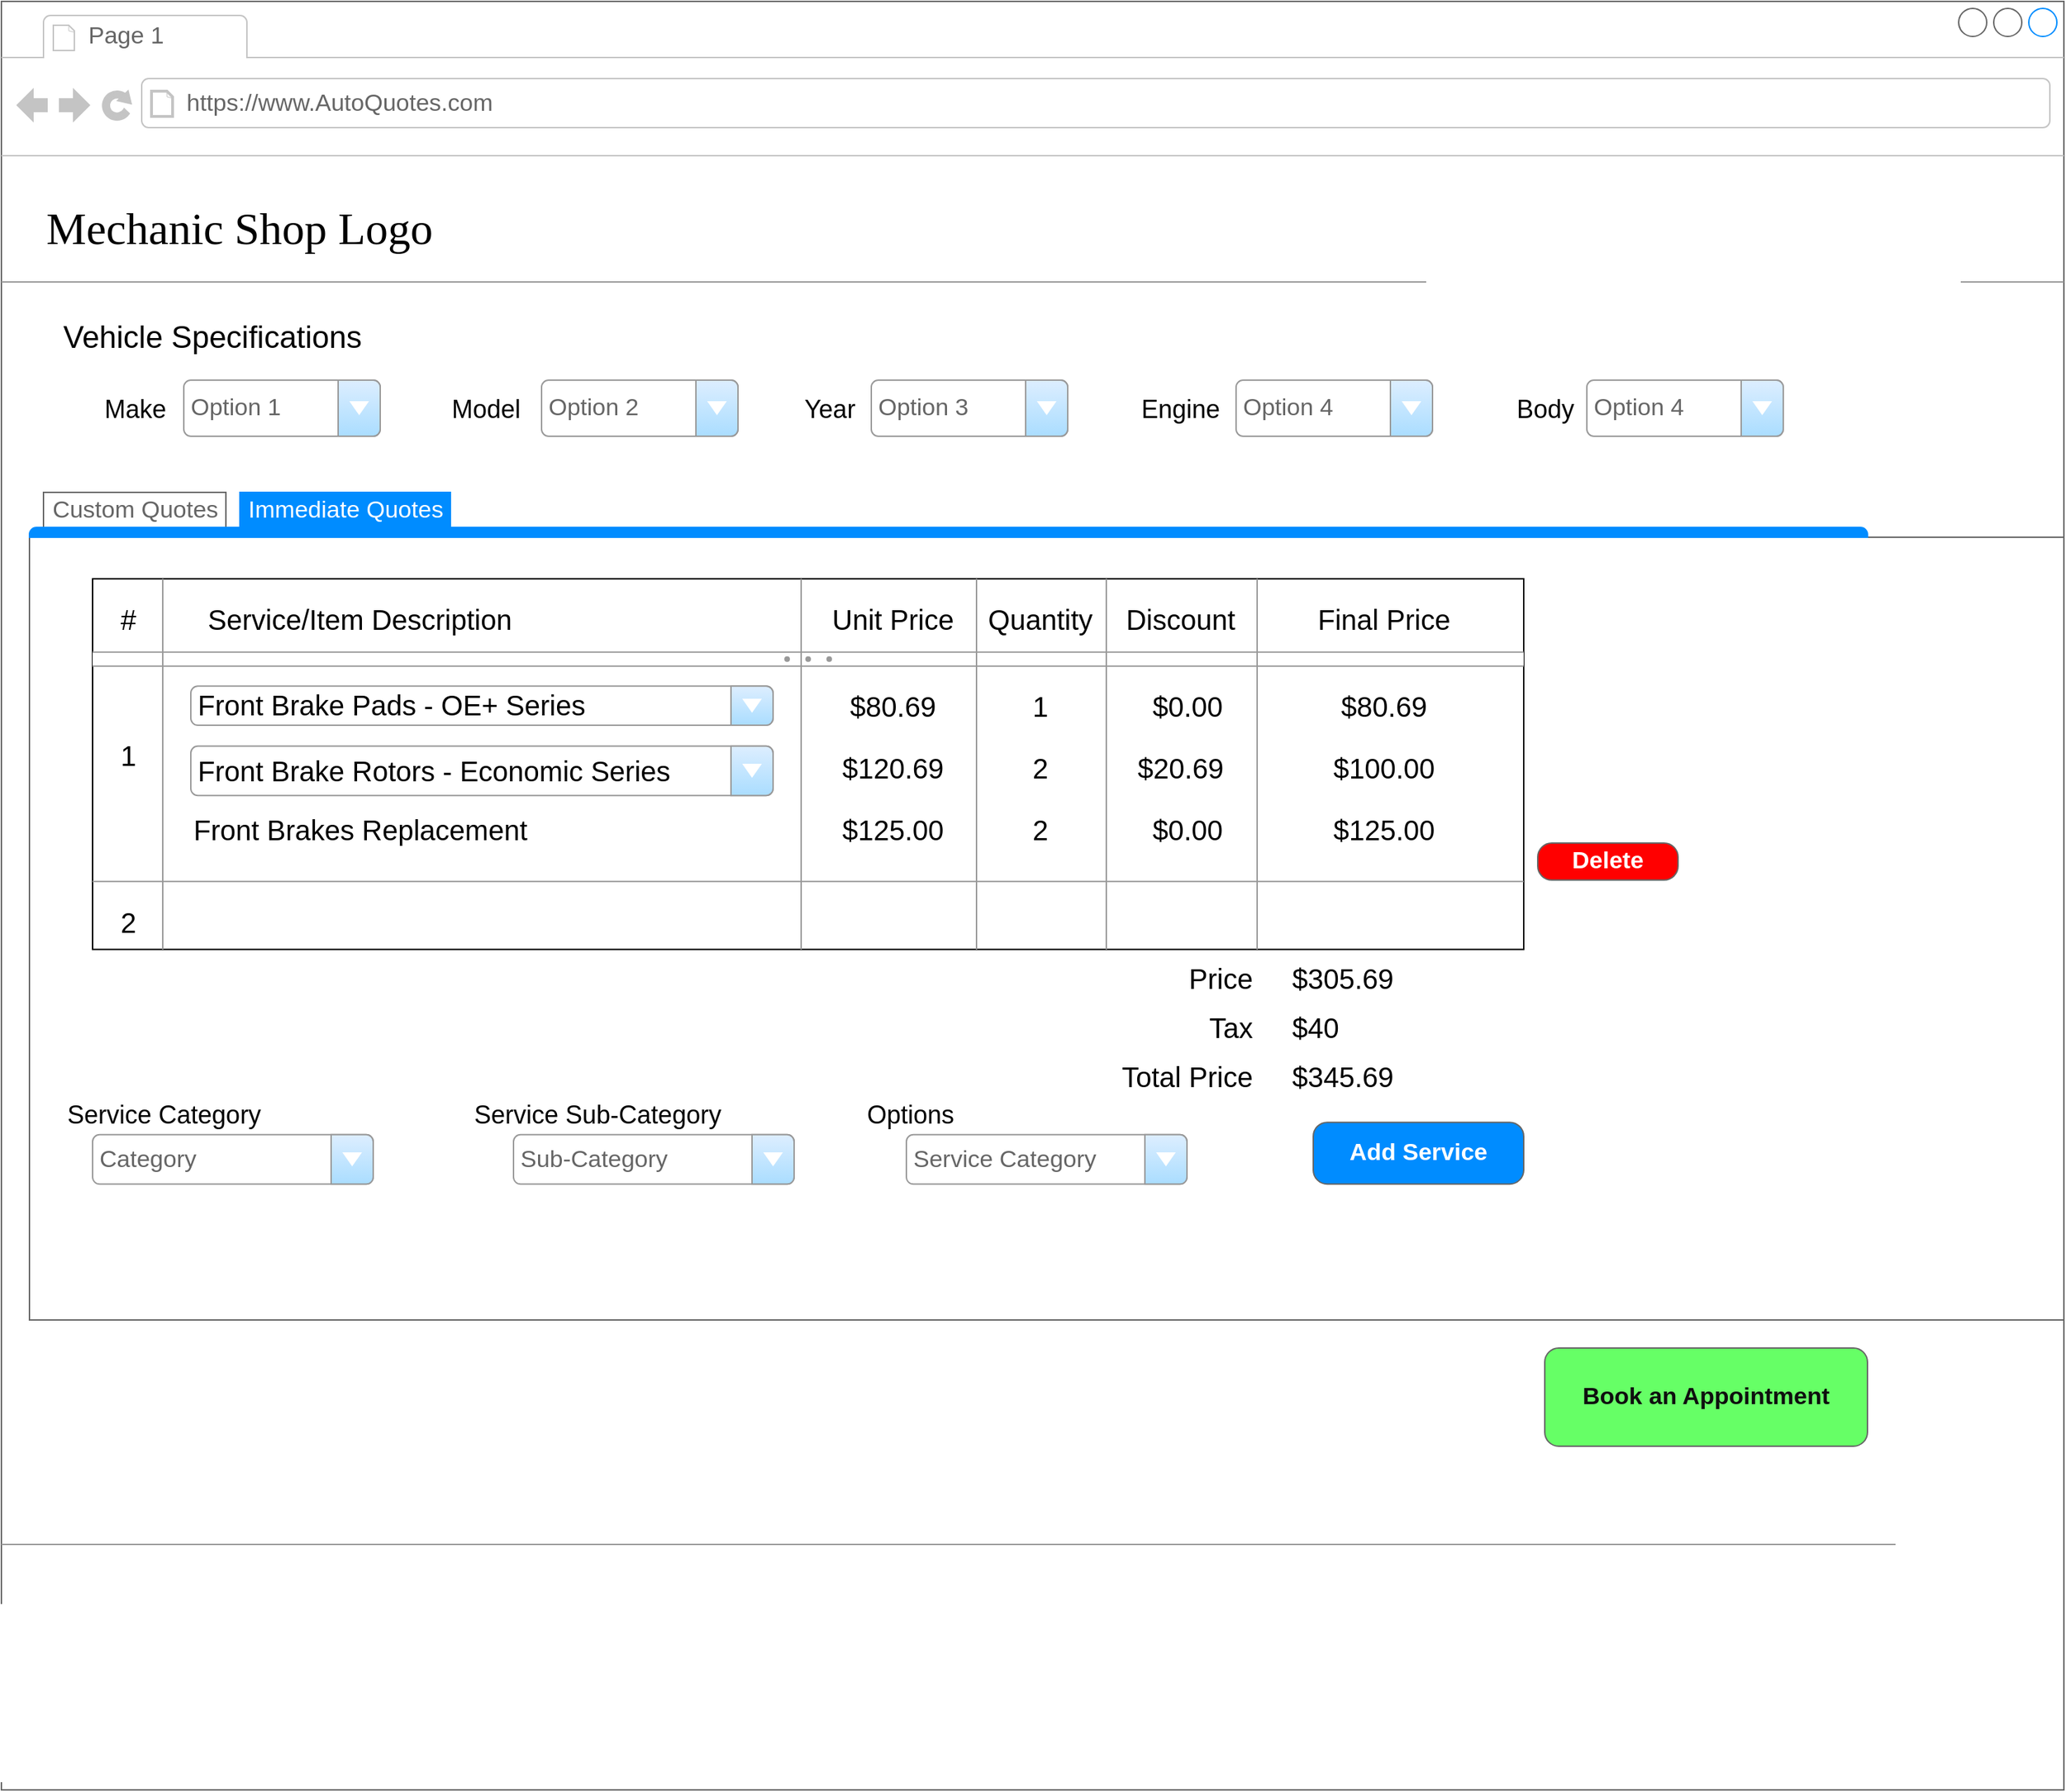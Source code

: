 <mxfile version="20.2.3" type="device"><diagram name="Page-1" id="2cc2dc42-3aac-f2a9-1cec-7a8b7cbee084"><mxGraphModel dx="1230" dy="947" grid="1" gridSize="10" guides="1" tooltips="1" connect="1" arrows="1" fold="1" page="1" pageScale="1" pageWidth="1100" pageHeight="850" background="none" math="0" shadow="0"><root><mxCell id="0"/><mxCell id="1" parent="0"/><mxCell id="c4qhaEigQeH4QyrQK3di-1" value="&lt;span style=&quot;color: rgba(0, 0, 0, 0); font-family: monospace; font-size: 0px;&quot;&gt;%3CmxGraphModel%3E%3Croot%3E%3CmxCell%20id%3D%220%22%2F%3E%3CmxCell%20id%3D%221%22%20parent%3D%220%22%2F%3E%3CmxCell%20id%3D%222%22%20value%3D%22Price%22%20style%3D%22text%3Bhtml%3D1%3Balign%3Dcenter%3BverticalAlign%3Dmiddle%3Bresizable%3D0%3Bpoints%3D%5B%5D%3Bautosize%3D1%3BstrokeColor%3Dnone%3BfillColor%3Dnone%3BfontSize%3D20%3B%22%20vertex%3D%221%22%20parent%3D%221%22%3E%3CmxGeometry%20x%3D%22770%22%20y%3D%22780%22%20width%3D%2270%22%20height%3D%2240%22%20as%3D%22geometry%22%2F%3E%3C%2FmxCell%3E%3C%2Froot%3E%3C%2FmxGraphModel%3E&lt;/span&gt;" style="strokeWidth=1;shadow=0;dashed=0;align=left;html=1;shape=mxgraph.mockup.containers.browserWindow;rSize=0;strokeColor=#666666;mainText=,;recursiveResize=0;rounded=0;labelBackgroundColor=none;fontFamily=Verdana;fontSize=12" parent="1" vertex="1"><mxGeometry x="30" y="20" width="1470" height="1275" as="geometry"/></mxCell><mxCell id="c4qhaEigQeH4QyrQK3di-2" value="Page 1" style="strokeWidth=1;shadow=0;dashed=0;align=center;html=1;shape=mxgraph.mockup.containers.anchor;fontSize=17;fontColor=#666666;align=left;" parent="c4qhaEigQeH4QyrQK3di-1" vertex="1"><mxGeometry x="60" y="12" width="110" height="26" as="geometry"/></mxCell><mxCell id="c4qhaEigQeH4QyrQK3di-3" value="https://www.AutoQuotes.com" style="strokeWidth=1;shadow=0;dashed=0;align=center;html=1;shape=mxgraph.mockup.containers.anchor;rSize=0;fontSize=17;fontColor=#666666;align=left;" parent="c4qhaEigQeH4QyrQK3di-1" vertex="1"><mxGeometry x="130" y="60" width="250" height="26" as="geometry"/></mxCell><mxCell id="c4qhaEigQeH4QyrQK3di-4" value="&lt;font style=&quot;font-size: 32px;&quot;&gt;Mechanic Shop Logo&lt;/font&gt;" style="text;html=1;points=[];align=left;verticalAlign=top;spacingTop=-4;fontSize=30;fontFamily=Verdana" parent="c4qhaEigQeH4QyrQK3di-1" vertex="1"><mxGeometry x="30" y="140" width="340" height="50" as="geometry"/></mxCell><mxCell id="c4qhaEigQeH4QyrQK3di-5" value="" style="verticalLabelPosition=bottom;shadow=0;dashed=0;align=center;html=1;verticalAlign=top;strokeWidth=1;shape=mxgraph.mockup.markup.line;strokeColor=#999999;rounded=0;labelBackgroundColor=none;fillColor=#ffffff;fontFamily=Verdana;fontSize=12;fontColor=#000000;" parent="c4qhaEigQeH4QyrQK3di-1" vertex="1"><mxGeometry y="190" width="1470" height="20" as="geometry"/></mxCell><mxCell id="c4qhaEigQeH4QyrQK3di-6" value="" style="verticalLabelPosition=bottom;shadow=0;dashed=0;align=center;html=1;verticalAlign=top;strokeWidth=1;shape=mxgraph.mockup.markup.line;strokeColor=#999999;rounded=0;labelBackgroundColor=none;fillColor=#ffffff;fontFamily=Verdana;fontSize=12;fontColor=#000000;" parent="c4qhaEigQeH4QyrQK3di-1" vertex="1"><mxGeometry y="1090" width="1350" height="20" as="geometry"/></mxCell><mxCell id="c4qhaEigQeH4QyrQK3di-26" value="Option 1" style="strokeWidth=1;shadow=0;dashed=0;align=center;html=1;shape=mxgraph.mockup.forms.comboBox;strokeColor=#999999;fillColor=#ddeeff;align=left;fillColor2=#aaddff;mainText=;fontColor=#666666;fontSize=17;spacingLeft=3;" parent="c4qhaEigQeH4QyrQK3di-1" vertex="1"><mxGeometry x="130" y="270" width="140" height="40" as="geometry"/></mxCell><mxCell id="c4qhaEigQeH4QyrQK3di-27" value="&lt;font style=&quot;font-size: 22px;&quot;&gt;Vehicle Specifications&lt;/font&gt;" style="text;html=1;align=center;verticalAlign=middle;resizable=0;points=[];autosize=1;strokeColor=none;fillColor=none;" parent="c4qhaEigQeH4QyrQK3di-1" vertex="1"><mxGeometry x="30" y="220" width="240" height="40" as="geometry"/></mxCell><mxCell id="c4qhaEigQeH4QyrQK3di-28" value="&lt;font style=&quot;font-size: 18px;&quot;&gt;Make&lt;/font&gt;" style="text;html=1;align=center;verticalAlign=middle;resizable=0;points=[];autosize=1;strokeColor=none;fillColor=none;fontSize=22;" parent="c4qhaEigQeH4QyrQK3di-1" vertex="1"><mxGeometry x="60" y="270" width="70" height="40" as="geometry"/></mxCell><mxCell id="c4qhaEigQeH4QyrQK3di-29" value="&lt;font style=&quot;font-size: 18px;&quot;&gt;Model&lt;/font&gt;" style="text;html=1;align=center;verticalAlign=middle;resizable=0;points=[];autosize=1;strokeColor=none;fillColor=none;fontSize=22;" parent="c4qhaEigQeH4QyrQK3di-1" vertex="1"><mxGeometry x="310" y="270" width="70" height="40" as="geometry"/></mxCell><mxCell id="c4qhaEigQeH4QyrQK3di-31" value="Option 2" style="strokeWidth=1;shadow=0;dashed=0;align=center;html=1;shape=mxgraph.mockup.forms.comboBox;strokeColor=#999999;fillColor=#ddeeff;align=left;fillColor2=#aaddff;mainText=;fontColor=#666666;fontSize=17;spacingLeft=3;" parent="c4qhaEigQeH4QyrQK3di-1" vertex="1"><mxGeometry x="385" y="270" width="140" height="40" as="geometry"/></mxCell><mxCell id="c4qhaEigQeH4QyrQK3di-32" value="&lt;span style=&quot;font-size: 18px;&quot;&gt;Year&lt;/span&gt;" style="text;html=1;align=center;verticalAlign=middle;resizable=0;points=[];autosize=1;strokeColor=none;fillColor=none;fontSize=22;" parent="c4qhaEigQeH4QyrQK3di-1" vertex="1"><mxGeometry x="560" y="270" width="60" height="40" as="geometry"/></mxCell><mxCell id="c4qhaEigQeH4QyrQK3di-33" value="Option 3" style="strokeWidth=1;shadow=0;dashed=0;align=center;html=1;shape=mxgraph.mockup.forms.comboBox;strokeColor=#999999;fillColor=#ddeeff;align=left;fillColor2=#aaddff;mainText=;fontColor=#666666;fontSize=17;spacingLeft=3;" parent="c4qhaEigQeH4QyrQK3di-1" vertex="1"><mxGeometry x="620" y="270" width="140" height="40" as="geometry"/></mxCell><mxCell id="c4qhaEigQeH4QyrQK3di-34" value="&lt;span style=&quot;font-size: 18px;&quot;&gt;Engine&lt;/span&gt;" style="text;html=1;align=center;verticalAlign=middle;resizable=0;points=[];autosize=1;strokeColor=none;fillColor=none;fontSize=22;" parent="c4qhaEigQeH4QyrQK3di-1" vertex="1"><mxGeometry x="800" y="270" width="80" height="40" as="geometry"/></mxCell><mxCell id="c4qhaEigQeH4QyrQK3di-35" value="Option 4" style="strokeWidth=1;shadow=0;dashed=0;align=center;html=1;shape=mxgraph.mockup.forms.comboBox;strokeColor=#999999;fillColor=#ddeeff;align=left;fillColor2=#aaddff;mainText=;fontColor=#666666;fontSize=17;spacingLeft=3;" parent="c4qhaEigQeH4QyrQK3di-1" vertex="1"><mxGeometry x="880" y="270" width="140" height="40" as="geometry"/></mxCell><mxCell id="c4qhaEigQeH4QyrQK3di-36" value="&lt;span style=&quot;font-size: 18px;&quot;&gt;Body&lt;/span&gt;" style="text;html=1;align=center;verticalAlign=middle;resizable=0;points=[];autosize=1;strokeColor=none;fillColor=none;fontSize=22;" parent="c4qhaEigQeH4QyrQK3di-1" vertex="1"><mxGeometry x="1070" y="270" width="60" height="40" as="geometry"/></mxCell><mxCell id="c4qhaEigQeH4QyrQK3di-37" value="Option 4" style="strokeWidth=1;shadow=0;dashed=0;align=center;html=1;shape=mxgraph.mockup.forms.comboBox;strokeColor=#999999;fillColor=#ddeeff;align=left;fillColor2=#aaddff;mainText=;fontColor=#666666;fontSize=17;spacingLeft=3;" parent="c4qhaEigQeH4QyrQK3di-1" vertex="1"><mxGeometry x="1130" y="270" width="140" height="40" as="geometry"/></mxCell><mxCell id="c4qhaEigQeH4QyrQK3di-155" value="" style="strokeWidth=1;shadow=0;dashed=0;align=center;html=1;shape=mxgraph.mockup.containers.marginRect2;rectMarginTop=32;strokeColor=#666666;gradientColor=none;fontSize=20;" parent="c4qhaEigQeH4QyrQK3di-1" vertex="1"><mxGeometry x="20" y="350" width="1450" height="590" as="geometry"/></mxCell><mxCell id="c4qhaEigQeH4QyrQK3di-156" value="Custom Quotes" style="strokeColor=inherit;fillColor=inherit;gradientColor=inherit;strokeWidth=1;shadow=0;dashed=0;align=center;html=1;shape=mxgraph.mockup.containers.rrect;rSize=0;fontSize=17;fontColor=#666666;gradientColor=none;" parent="c4qhaEigQeH4QyrQK3di-155" vertex="1"><mxGeometry width="130" height="25" relative="1" as="geometry"><mxPoint x="10" as="offset"/></mxGeometry></mxCell><mxCell id="c4qhaEigQeH4QyrQK3di-157" value="Immediate Quotes" style="strokeWidth=1;shadow=0;dashed=0;align=center;html=1;shape=mxgraph.mockup.containers.rrect;rSize=0;fontSize=17;fontColor=#ffffff;strokeColor=#008cff;fillColor=#008cff;" parent="c4qhaEigQeH4QyrQK3di-155" vertex="1"><mxGeometry width="150" height="25" relative="1" as="geometry"><mxPoint x="150" as="offset"/></mxGeometry></mxCell><mxCell id="c4qhaEigQeH4QyrQK3di-159" value="" style="strokeWidth=1;shadow=0;dashed=0;align=center;html=1;shape=mxgraph.mockup.containers.topButton;rSize=5;strokeColor=#008cff;fillColor=#008cff;gradientColor=none;resizeWidth=1;movable=0;deletable=1;fontSize=20;" parent="c4qhaEigQeH4QyrQK3di-155" vertex="1"><mxGeometry width="1310" height="7" relative="1" as="geometry"><mxPoint y="25" as="offset"/></mxGeometry></mxCell><mxCell id="c4qhaEigQeH4QyrQK3di-91" value="" style="rounded=0;whiteSpace=wrap;html=1;fontSize=20;" parent="c4qhaEigQeH4QyrQK3di-155" vertex="1"><mxGeometry x="45" y="61.642" width="1020" height="264.179" as="geometry"/></mxCell><mxCell id="c4qhaEigQeH4QyrQK3di-99" value="" style="verticalLabelPosition=bottom;shadow=0;dashed=0;align=center;html=1;verticalAlign=top;strokeWidth=1;shape=mxgraph.mockup.forms.splitter;strokeColor=#999999;fontSize=20;" parent="c4qhaEigQeH4QyrQK3di-155" vertex="1"><mxGeometry x="45" y="114.478" width="1020" height="8.806" as="geometry"/></mxCell><mxCell id="c4qhaEigQeH4QyrQK3di-100" value="&lt;font style=&quot;font-size: 20px;&quot;&gt;#&lt;/font&gt;" style="text;html=1;align=center;verticalAlign=middle;resizable=0;points=[];autosize=1;strokeColor=none;fillColor=none;fontSize=20;" parent="c4qhaEigQeH4QyrQK3di-155" vertex="1"><mxGeometry x="55" y="70.448" width="30" height="40" as="geometry"/></mxCell><mxCell id="c4qhaEigQeH4QyrQK3di-101" value="" style="verticalLabelPosition=bottom;shadow=0;dashed=0;align=center;html=1;verticalAlign=top;strokeWidth=1;shape=mxgraph.mockup.markup.line;strokeColor=#999999;direction=north;fontSize=20;" parent="c4qhaEigQeH4QyrQK3di-155" vertex="1"><mxGeometry x="85" y="61.642" width="20" height="264.179" as="geometry"/></mxCell><mxCell id="c4qhaEigQeH4QyrQK3di-102" value="Service/Item Description" style="text;html=1;align=center;verticalAlign=middle;resizable=0;points=[];autosize=1;strokeColor=none;fillColor=none;fontSize=20;" parent="c4qhaEigQeH4QyrQK3di-155" vertex="1"><mxGeometry x="115" y="70.448" width="240" height="40" as="geometry"/></mxCell><mxCell id="c4qhaEigQeH4QyrQK3di-103" value="" style="verticalLabelPosition=bottom;shadow=0;dashed=0;align=center;html=1;verticalAlign=top;strokeWidth=1;shape=mxgraph.mockup.markup.line;strokeColor=#999999;direction=north;fontSize=20;" parent="c4qhaEigQeH4QyrQK3di-155" vertex="1"><mxGeometry x="540" y="61.642" width="20" height="264.179" as="geometry"/></mxCell><mxCell id="c4qhaEigQeH4QyrQK3di-104" value="Unit Price" style="text;html=1;align=center;verticalAlign=middle;resizable=0;points=[];autosize=1;strokeColor=none;fillColor=none;fontSize=20;" parent="c4qhaEigQeH4QyrQK3di-155" vertex="1"><mxGeometry x="560" y="70.448" width="110" height="40" as="geometry"/></mxCell><mxCell id="c4qhaEigQeH4QyrQK3di-105" value="" style="verticalLabelPosition=bottom;shadow=0;dashed=0;align=center;html=1;verticalAlign=top;strokeWidth=1;shape=mxgraph.mockup.markup.line;strokeColor=#999999;direction=north;fontSize=20;" parent="c4qhaEigQeH4QyrQK3di-155" vertex="1"><mxGeometry x="665" y="61.642" width="20" height="264.179" as="geometry"/></mxCell><mxCell id="c4qhaEigQeH4QyrQK3di-106" value="Quantity" style="text;html=1;align=center;verticalAlign=middle;resizable=0;points=[];autosize=1;strokeColor=none;fillColor=none;fontSize=20;" parent="c4qhaEigQeH4QyrQK3di-155" vertex="1"><mxGeometry x="670" y="70.448" width="100" height="40" as="geometry"/></mxCell><mxCell id="c4qhaEigQeH4QyrQK3di-107" value="" style="verticalLabelPosition=bottom;shadow=0;dashed=0;align=center;html=1;verticalAlign=top;strokeWidth=1;shape=mxgraph.mockup.markup.line;strokeColor=#999999;direction=north;fontSize=20;" parent="c4qhaEigQeH4QyrQK3di-155" vertex="1"><mxGeometry x="757.5" y="61.642" width="20" height="264.179" as="geometry"/></mxCell><mxCell id="c4qhaEigQeH4QyrQK3di-108" value="Discount" style="text;html=1;align=center;verticalAlign=middle;resizable=0;points=[];autosize=1;strokeColor=none;fillColor=none;fontSize=20;" parent="c4qhaEigQeH4QyrQK3di-155" vertex="1"><mxGeometry x="770" y="70.448" width="100" height="40" as="geometry"/></mxCell><mxCell id="c4qhaEigQeH4QyrQK3di-109" value="" style="verticalLabelPosition=bottom;shadow=0;dashed=0;align=center;html=1;verticalAlign=top;strokeWidth=1;shape=mxgraph.mockup.markup.line;strokeColor=#999999;direction=north;fontSize=20;" parent="c4qhaEigQeH4QyrQK3di-155" vertex="1"><mxGeometry x="865" y="61.642" width="20" height="264.179" as="geometry"/></mxCell><mxCell id="c4qhaEigQeH4QyrQK3di-110" value="Final Price" style="text;html=1;align=center;verticalAlign=middle;resizable=0;points=[];autosize=1;strokeColor=none;fillColor=none;fontSize=20;" parent="c4qhaEigQeH4QyrQK3di-155" vertex="1"><mxGeometry x="905" y="70.448" width="120" height="40" as="geometry"/></mxCell><mxCell id="c4qhaEigQeH4QyrQK3di-111" value="1" style="text;html=1;align=center;verticalAlign=middle;resizable=0;points=[];autosize=1;strokeColor=none;fillColor=none;fontSize=20;" parent="c4qhaEigQeH4QyrQK3di-155" vertex="1"><mxGeometry x="55" y="167.313" width="30" height="40" as="geometry"/></mxCell><mxCell id="c4qhaEigQeH4QyrQK3di-114" value="Front Brakes Replacement" style="text;html=1;align=left;verticalAlign=middle;resizable=0;points=[];autosize=1;strokeColor=none;fillColor=none;fontSize=20;" parent="c4qhaEigQeH4QyrQK3di-155" vertex="1"><mxGeometry x="115" y="220.149" width="260" height="40" as="geometry"/></mxCell><mxCell id="c4qhaEigQeH4QyrQK3di-115" value="$80.69" style="text;html=1;align=center;verticalAlign=middle;resizable=0;points=[];autosize=1;strokeColor=none;fillColor=none;fontSize=20;" parent="c4qhaEigQeH4QyrQK3di-155" vertex="1"><mxGeometry x="575" y="132.09" width="80" height="40" as="geometry"/></mxCell><mxCell id="c4qhaEigQeH4QyrQK3di-116" value="$120.69" style="text;html=1;align=center;verticalAlign=middle;resizable=0;points=[];autosize=1;strokeColor=none;fillColor=none;fontSize=20;" parent="c4qhaEigQeH4QyrQK3di-155" vertex="1"><mxGeometry x="565" y="176.119" width="100" height="40" as="geometry"/></mxCell><mxCell id="c4qhaEigQeH4QyrQK3di-117" value="$125.00" style="text;html=1;align=center;verticalAlign=middle;resizable=0;points=[];autosize=1;strokeColor=none;fillColor=none;fontSize=20;" parent="c4qhaEigQeH4QyrQK3di-155" vertex="1"><mxGeometry x="565" y="220.149" width="100" height="40" as="geometry"/></mxCell><mxCell id="c4qhaEigQeH4QyrQK3di-118" value="1" style="text;html=1;align=center;verticalAlign=middle;resizable=0;points=[];autosize=1;strokeColor=none;fillColor=none;fontSize=20;" parent="c4qhaEigQeH4QyrQK3di-155" vertex="1"><mxGeometry x="705" y="132.09" width="30" height="40" as="geometry"/></mxCell><mxCell id="c4qhaEigQeH4QyrQK3di-119" value="2" style="text;html=1;align=center;verticalAlign=middle;resizable=0;points=[];autosize=1;strokeColor=none;fillColor=none;fontSize=20;" parent="c4qhaEigQeH4QyrQK3di-155" vertex="1"><mxGeometry x="705" y="176.119" width="30" height="40" as="geometry"/></mxCell><mxCell id="c4qhaEigQeH4QyrQK3di-120" value="2" style="text;html=1;align=center;verticalAlign=middle;resizable=0;points=[];autosize=1;strokeColor=none;fillColor=none;fontSize=20;" parent="c4qhaEigQeH4QyrQK3di-155" vertex="1"><mxGeometry x="705" y="220.149" width="30" height="40" as="geometry"/></mxCell><mxCell id="c4qhaEigQeH4QyrQK3di-121" value="$0.00" style="text;html=1;align=center;verticalAlign=middle;resizable=0;points=[];autosize=1;strokeColor=none;fillColor=none;fontSize=20;" parent="c4qhaEigQeH4QyrQK3di-155" vertex="1"><mxGeometry x="790" y="132.09" width="70" height="40" as="geometry"/></mxCell><mxCell id="c4qhaEigQeH4QyrQK3di-122" value="$20.69" style="text;html=1;align=center;verticalAlign=middle;resizable=0;points=[];autosize=1;strokeColor=none;fillColor=none;fontSize=20;" parent="c4qhaEigQeH4QyrQK3di-155" vertex="1"><mxGeometry x="780" y="176.119" width="80" height="40" as="geometry"/></mxCell><mxCell id="c4qhaEigQeH4QyrQK3di-123" value="$0.00" style="text;html=1;align=center;verticalAlign=middle;resizable=0;points=[];autosize=1;strokeColor=none;fillColor=none;fontSize=20;" parent="c4qhaEigQeH4QyrQK3di-155" vertex="1"><mxGeometry x="790" y="220.149" width="70" height="40" as="geometry"/></mxCell><mxCell id="c4qhaEigQeH4QyrQK3di-124" value="$80.69" style="text;html=1;align=center;verticalAlign=middle;resizable=0;points=[];autosize=1;strokeColor=none;fillColor=none;fontSize=20;" parent="c4qhaEigQeH4QyrQK3di-155" vertex="1"><mxGeometry x="925" y="132.09" width="80" height="40" as="geometry"/></mxCell><mxCell id="c4qhaEigQeH4QyrQK3di-125" value="$100.00" style="text;html=1;align=center;verticalAlign=middle;resizable=0;points=[];autosize=1;strokeColor=none;fillColor=none;fontSize=20;" parent="c4qhaEigQeH4QyrQK3di-155" vertex="1"><mxGeometry x="915" y="176.119" width="100" height="40" as="geometry"/></mxCell><mxCell id="c4qhaEigQeH4QyrQK3di-126" value="$125.00" style="text;html=1;align=center;verticalAlign=middle;resizable=0;points=[];autosize=1;strokeColor=none;fillColor=none;fontSize=20;" parent="c4qhaEigQeH4QyrQK3di-155" vertex="1"><mxGeometry x="915" y="220.149" width="100" height="40" as="geometry"/></mxCell><mxCell id="c4qhaEigQeH4QyrQK3di-131" value="&lt;span style=&quot;color: rgb(0, 0, 0); font-size: 20px;&quot;&gt;Front Brake Pads - OE+ Series&lt;/span&gt;" style="strokeWidth=1;shadow=0;dashed=0;align=center;html=1;shape=mxgraph.mockup.forms.comboBox;strokeColor=#999999;fillColor=#ddeeff;align=left;fillColor2=#aaddff;mainText=;fontColor=#666666;fontSize=17;spacingLeft=3;" parent="c4qhaEigQeH4QyrQK3di-155" vertex="1"><mxGeometry x="115" y="138.13" width="415" height="27.91" as="geometry"/></mxCell><mxCell id="c4qhaEigQeH4QyrQK3di-132" value="&lt;span style=&quot;color: rgb(0, 0, 0); font-size: 20px;&quot;&gt;Front Brake Rotors - Economic Series&lt;/span&gt;" style="strokeWidth=1;shadow=0;dashed=0;align=center;html=1;shape=mxgraph.mockup.forms.comboBox;strokeColor=#999999;fillColor=#ddeeff;align=left;fillColor2=#aaddff;mainText=;fontColor=#666666;fontSize=17;spacingLeft=3;" parent="c4qhaEigQeH4QyrQK3di-155" vertex="1"><mxGeometry x="115" y="180.9" width="415" height="35.22" as="geometry"/></mxCell><mxCell id="c4qhaEigQeH4QyrQK3di-136" value="Delete" style="strokeWidth=1;shadow=0;dashed=0;align=center;html=1;shape=mxgraph.mockup.buttons.button;strokeColor=#666666;fontColor=#ffffff;mainText=;buttonStyle=round;fontSize=17;fontStyle=1;fillColor=#FF0000;whiteSpace=wrap;" parent="c4qhaEigQeH4QyrQK3di-155" vertex="1"><mxGeometry x="1075" y="250.002" width="100" height="26.418" as="geometry"/></mxCell><mxCell id="c4qhaEigQeH4QyrQK3di-139" value="" style="verticalLabelPosition=bottom;shadow=0;dashed=0;align=center;html=1;verticalAlign=top;strokeWidth=1;shape=mxgraph.mockup.markup.line;strokeColor=#999999;fontSize=20;fillColor=#FF0000;" parent="c4qhaEigQeH4QyrQK3di-155" vertex="1"><mxGeometry x="45" y="268.582" width="1020" height="17.612" as="geometry"/></mxCell><mxCell id="c4qhaEigQeH4QyrQK3di-140" value="2" style="text;html=1;align=center;verticalAlign=middle;resizable=0;points=[];autosize=1;strokeColor=none;fillColor=none;fontSize=20;" parent="c4qhaEigQeH4QyrQK3di-155" vertex="1"><mxGeometry x="55" y="286.194" width="30" height="40" as="geometry"/></mxCell><mxCell id="c4qhaEigQeH4QyrQK3di-141" value="Price" style="text;html=1;align=right;verticalAlign=middle;resizable=0;points=[];autosize=1;strokeColor=none;fillColor=none;fontSize=20;" parent="c4qhaEigQeH4QyrQK3di-155" vertex="1"><mxGeometry x="802.5" y="325.821" width="70" height="40" as="geometry"/></mxCell><mxCell id="c4qhaEigQeH4QyrQK3di-142" value="Tax" style="text;html=1;align=right;verticalAlign=middle;resizable=0;points=[];autosize=1;strokeColor=none;fillColor=none;fontSize=20;" parent="c4qhaEigQeH4QyrQK3di-155" vertex="1"><mxGeometry x="822.5" y="361.045" width="50" height="40" as="geometry"/></mxCell><mxCell id="c4qhaEigQeH4QyrQK3di-143" value="Total Price" style="text;html=1;align=right;verticalAlign=middle;resizable=0;points=[];autosize=1;strokeColor=none;fillColor=none;fontSize=20;" parent="c4qhaEigQeH4QyrQK3di-155" vertex="1"><mxGeometry x="752.5" y="396.269" width="120" height="40" as="geometry"/></mxCell><mxCell id="c4qhaEigQeH4QyrQK3di-144" value="$305.69" style="text;html=1;align=left;verticalAlign=middle;resizable=0;points=[];autosize=1;strokeColor=none;fillColor=none;fontSize=20;" parent="c4qhaEigQeH4QyrQK3di-155" vertex="1"><mxGeometry x="897.5" y="325.821" width="100" height="40" as="geometry"/></mxCell><mxCell id="c4qhaEigQeH4QyrQK3di-145" value="$40" style="text;html=1;align=left;verticalAlign=middle;resizable=0;points=[];autosize=1;strokeColor=none;fillColor=none;fontSize=20;" parent="c4qhaEigQeH4QyrQK3di-155" vertex="1"><mxGeometry x="897.5" y="361.045" width="60" height="40" as="geometry"/></mxCell><mxCell id="c4qhaEigQeH4QyrQK3di-146" value="$345.69" style="text;html=1;align=left;verticalAlign=middle;resizable=0;points=[];autosize=1;strokeColor=none;fillColor=none;fontSize=20;" parent="c4qhaEigQeH4QyrQK3di-155" vertex="1"><mxGeometry x="897.5" y="396.269" width="100" height="40" as="geometry"/></mxCell><mxCell id="c4qhaEigQeH4QyrQK3di-148" value="Add Service" style="strokeWidth=1;shadow=0;dashed=0;align=center;html=1;shape=mxgraph.mockup.buttons.button;strokeColor=#666666;fontColor=#ffffff;mainText=;buttonStyle=round;fontSize=17;fontStyle=1;fillColor=#008cff;whiteSpace=wrap;" parent="c4qhaEigQeH4QyrQK3di-155" vertex="1"><mxGeometry x="915" y="449.104" width="150" height="44.03" as="geometry"/></mxCell><mxCell id="c4qhaEigQeH4QyrQK3di-149" value="Category" style="strokeWidth=1;shadow=0;dashed=0;align=center;html=1;shape=mxgraph.mockup.forms.comboBox;strokeColor=#999999;fillColor=#ddeeff;align=left;fillColor2=#aaddff;mainText=;fontColor=#666666;fontSize=17;spacingLeft=3;" parent="c4qhaEigQeH4QyrQK3di-155" vertex="1"><mxGeometry x="45" y="457.91" width="200" height="35.224" as="geometry"/></mxCell><mxCell id="c4qhaEigQeH4QyrQK3di-150" value="Sub-Category" style="strokeWidth=1;shadow=0;dashed=0;align=center;html=1;shape=mxgraph.mockup.forms.comboBox;strokeColor=#999999;fillColor=#ddeeff;align=left;fillColor2=#aaddff;mainText=;fontColor=#666666;fontSize=17;spacingLeft=3;" parent="c4qhaEigQeH4QyrQK3di-155" vertex="1"><mxGeometry x="345" y="457.91" width="200" height="35.224" as="geometry"/></mxCell><mxCell id="c4qhaEigQeH4QyrQK3di-151" value="Service Category" style="strokeWidth=1;shadow=0;dashed=0;align=center;html=1;shape=mxgraph.mockup.forms.comboBox;strokeColor=#999999;fillColor=#ddeeff;align=left;fillColor2=#aaddff;mainText=;fontColor=#666666;fontSize=17;spacingLeft=3;" parent="c4qhaEigQeH4QyrQK3di-155" vertex="1"><mxGeometry x="625" y="457.91" width="200" height="35.224" as="geometry"/></mxCell><mxCell id="c4qhaEigQeH4QyrQK3di-152" value="&lt;font style=&quot;font-size: 18px;&quot;&gt;Service Category&lt;/font&gt;" style="text;html=1;align=left;verticalAlign=middle;resizable=0;points=[];autosize=1;strokeColor=none;fillColor=none;fontSize=22;" parent="c4qhaEigQeH4QyrQK3di-155" vertex="1"><mxGeometry x="25" y="422.687" width="160" height="40" as="geometry"/></mxCell><mxCell id="c4qhaEigQeH4QyrQK3di-153" value="&lt;font style=&quot;font-size: 18px;&quot;&gt;Service Sub-Category&lt;/font&gt;" style="text;html=1;align=left;verticalAlign=middle;resizable=0;points=[];autosize=1;strokeColor=none;fillColor=none;fontSize=22;" parent="c4qhaEigQeH4QyrQK3di-155" vertex="1"><mxGeometry x="315" y="422.687" width="200" height="40" as="geometry"/></mxCell><mxCell id="c4qhaEigQeH4QyrQK3di-154" value="&lt;font style=&quot;font-size: 18px;&quot;&gt;Options&lt;/font&gt;" style="text;html=1;align=left;verticalAlign=middle;resizable=0;points=[];autosize=1;strokeColor=none;fillColor=none;fontSize=22;" parent="c4qhaEigQeH4QyrQK3di-155" vertex="1"><mxGeometry x="595" y="422.687" width="90" height="40" as="geometry"/></mxCell><mxCell id="c4qhaEigQeH4QyrQK3di-170" value="&lt;font color=&quot;#0f0f0f&quot;&gt;Book an Appointment&lt;/font&gt;" style="strokeWidth=1;shadow=0;dashed=0;align=center;html=1;shape=mxgraph.mockup.buttons.button;strokeColor=#666666;fontColor=#ffffff;mainText=;buttonStyle=round;fontSize=17;fontStyle=1;fillColor=#66FF66;whiteSpace=wrap;" parent="c4qhaEigQeH4QyrQK3di-1" vertex="1"><mxGeometry x="1100" y="960" width="230" height="70" as="geometry"/></mxCell></root></mxGraphModel></diagram></mxfile>